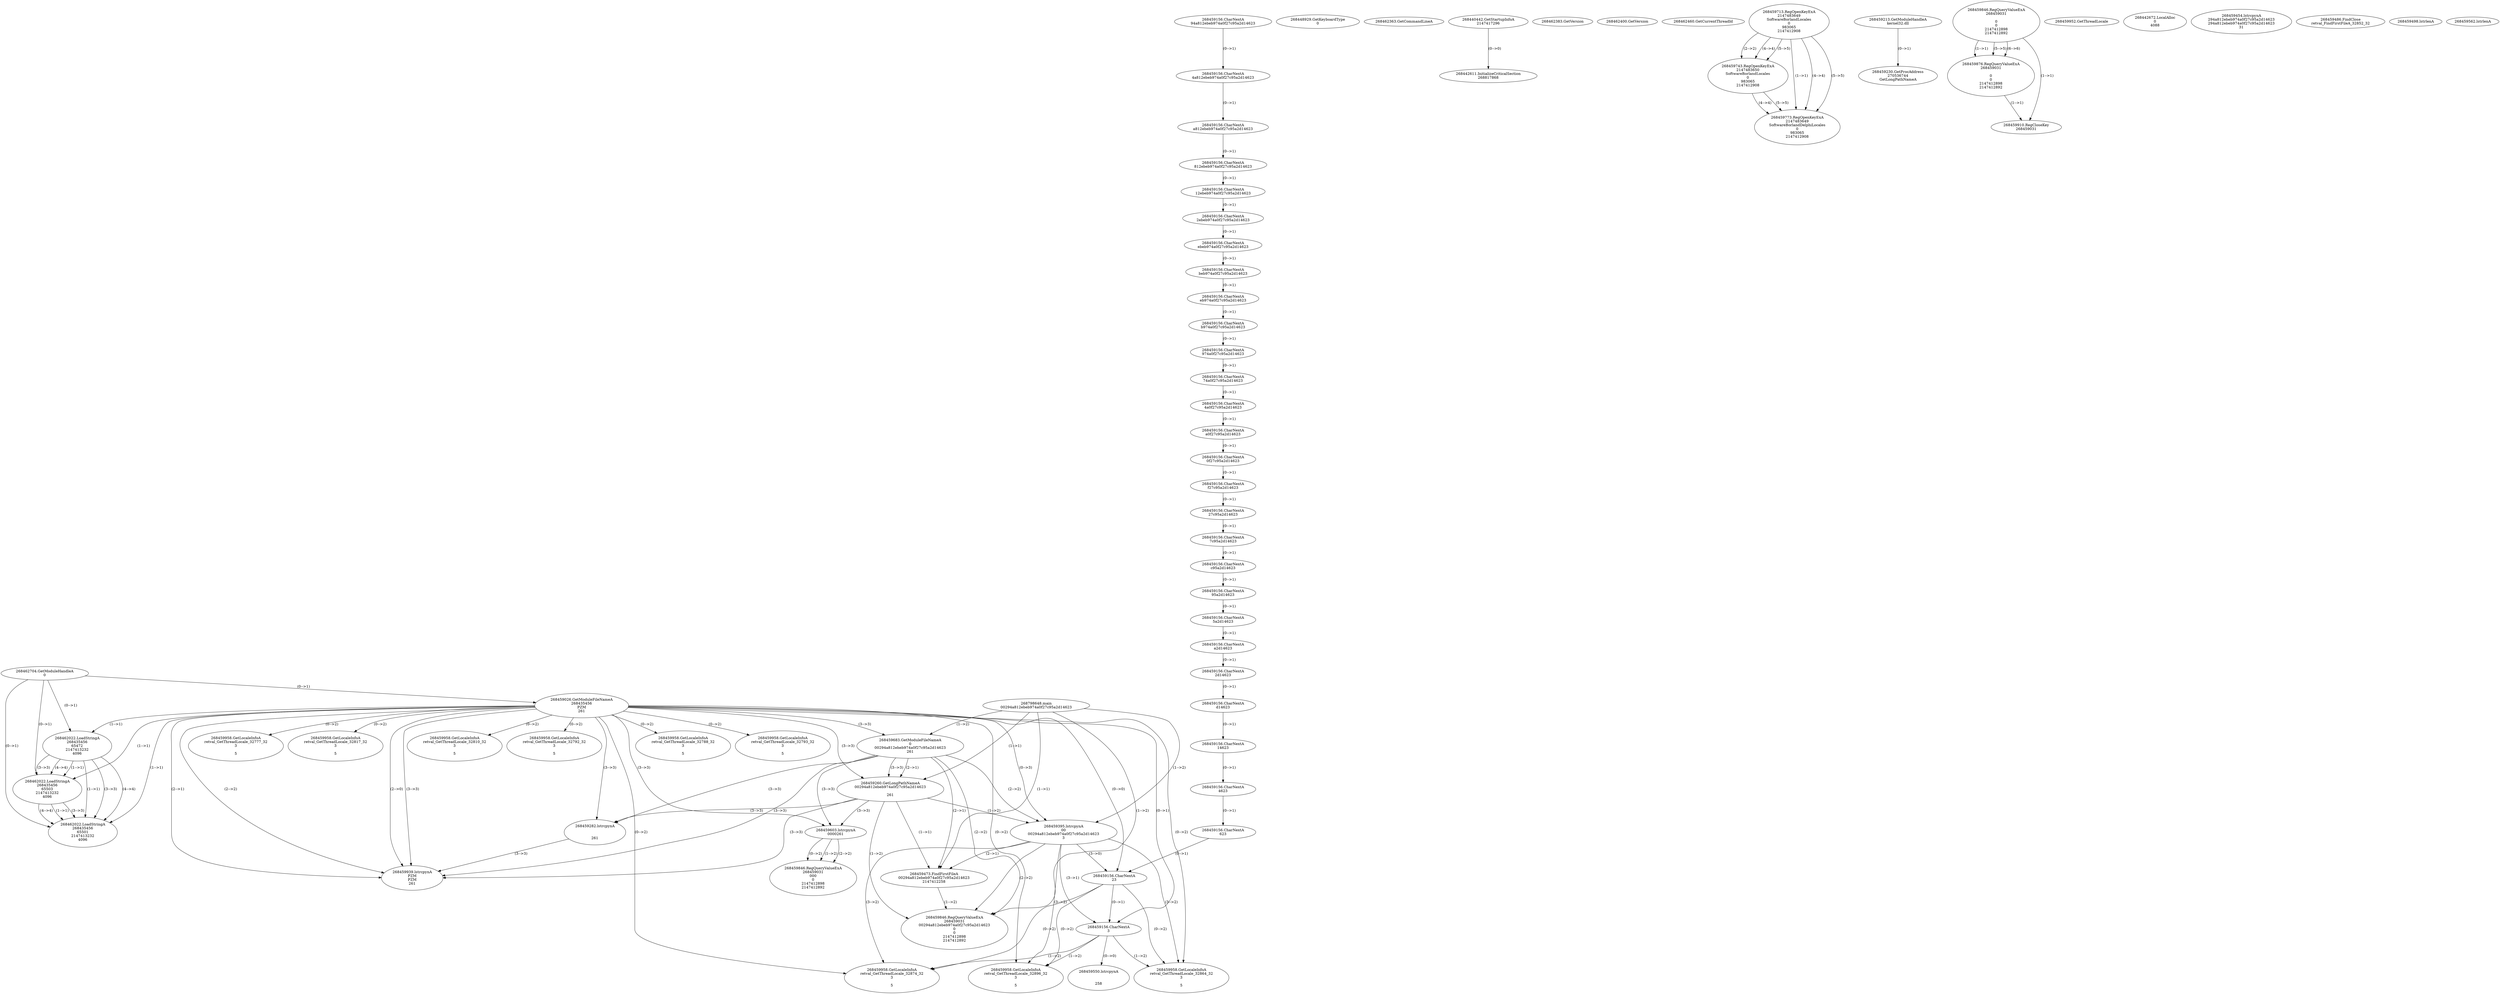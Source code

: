 // Global SCDG with merge call
digraph {
	0 [label="268798648.main
00294a812ebeb974a0f27c95a2d14623"]
	1 [label="268462704.GetModuleHandleA
0"]
	2 [label="268448929.GetKeyboardType
0"]
	3 [label="268462363.GetCommandLineA
"]
	4 [label="268440442.GetStartupInfoA
2147417296"]
	5 [label="268462383.GetVersion
"]
	6 [label="268462400.GetVersion
"]
	7 [label="268462460.GetCurrentThreadId
"]
	8 [label="268459026.GetModuleFileNameA
268435456
PZM
261"]
	1 -> 8 [label="(0-->1)"]
	9 [label="268459683.GetModuleFileNameA
0
00294a812ebeb974a0f27c95a2d14623
261"]
	0 -> 9 [label="(1-->2)"]
	8 -> 9 [label="(3-->3)"]
	10 [label="268459713.RegOpenKeyExA
2147483649
Software\Borland\Locales
0
983065
2147412908"]
	11 [label="268459213.GetModuleHandleA
kernel32.dll"]
	12 [label="268459230.GetProcAddress
270536744
GetLongPathNameA"]
	11 -> 12 [label="(0-->1)"]
	13 [label="268459260.GetLongPathNameA
00294a812ebeb974a0f27c95a2d14623

261"]
	0 -> 13 [label="(1-->1)"]
	9 -> 13 [label="(2-->1)"]
	8 -> 13 [label="(3-->3)"]
	9 -> 13 [label="(3-->3)"]
	14 [label="268459282.lstrcpynA


261"]
	8 -> 14 [label="(3-->3)"]
	9 -> 14 [label="(3-->3)"]
	13 -> 14 [label="(3-->3)"]
	15 [label="268459846.RegQueryValueExA
268459031

0
0
2147412898
2147412892"]
	16 [label="268459876.RegQueryValueExA
268459031

0
0
2147412898
2147412892"]
	15 -> 16 [label="(1-->1)"]
	15 -> 16 [label="(5-->5)"]
	15 -> 16 [label="(6-->6)"]
	17 [label="268459910.RegCloseKey
268459031"]
	15 -> 17 [label="(1-->1)"]
	16 -> 17 [label="(1-->1)"]
	18 [label="268459939.lstrcpynA
PZM
PZM
261"]
	8 -> 18 [label="(2-->1)"]
	8 -> 18 [label="(2-->2)"]
	8 -> 18 [label="(3-->3)"]
	9 -> 18 [label="(3-->3)"]
	13 -> 18 [label="(3-->3)"]
	14 -> 18 [label="(3-->3)"]
	8 -> 18 [label="(2-->0)"]
	19 [label="268459952.GetThreadLocale
"]
	20 [label="268459958.GetLocaleInfoA
retval_GetThreadLocale_32788_32
3

5"]
	8 -> 20 [label="(0-->2)"]
	21 [label="268462022.LoadStringA
268435456
65472
2147413232
4096"]
	1 -> 21 [label="(0-->1)"]
	8 -> 21 [label="(1-->1)"]
	22 [label="268462022.LoadStringA
268435456
65503
2147413232
4096"]
	1 -> 22 [label="(0-->1)"]
	8 -> 22 [label="(1-->1)"]
	21 -> 22 [label="(1-->1)"]
	21 -> 22 [label="(3-->3)"]
	21 -> 22 [label="(4-->4)"]
	23 [label="268442611.InitializeCriticalSection
268817868"]
	4 -> 23 [label="(0-->0)"]
	24 [label="268442672.LocalAlloc
0
4088"]
	25 [label="268459743.RegOpenKeyExA
2147483650
Software\Borland\Locales
0
983065
2147412908"]
	10 -> 25 [label="(2-->2)"]
	10 -> 25 [label="(4-->4)"]
	10 -> 25 [label="(5-->5)"]
	26 [label="268459773.RegOpenKeyExA
2147483649
Software\Borland\Delphi\Locales
0
983065
2147412908"]
	10 -> 26 [label="(1-->1)"]
	10 -> 26 [label="(4-->4)"]
	25 -> 26 [label="(4-->4)"]
	10 -> 26 [label="(5-->5)"]
	25 -> 26 [label="(5-->5)"]
	27 [label="268459958.GetLocaleInfoA
retval_GetThreadLocale_32793_32
3

5"]
	8 -> 27 [label="(0-->2)"]
	28 [label="268462022.LoadStringA
268435456
65501
2147413232
4096"]
	1 -> 28 [label="(0-->1)"]
	8 -> 28 [label="(1-->1)"]
	21 -> 28 [label="(1-->1)"]
	22 -> 28 [label="(1-->1)"]
	21 -> 28 [label="(3-->3)"]
	22 -> 28 [label="(3-->3)"]
	21 -> 28 [label="(4-->4)"]
	22 -> 28 [label="(4-->4)"]
	29 [label="268459395.lstrcpynA
00
00294a812ebeb974a0f27c95a2d14623
3"]
	0 -> 29 [label="(1-->2)"]
	9 -> 29 [label="(2-->2)"]
	13 -> 29 [label="(1-->2)"]
	8 -> 29 [label="(0-->3)"]
	30 [label="268459156.CharNextA
94a812ebeb974a0f27c95a2d14623"]
	31 [label="268459156.CharNextA
4a812ebeb974a0f27c95a2d14623"]
	30 -> 31 [label="(0-->1)"]
	32 [label="268459156.CharNextA
a812ebeb974a0f27c95a2d14623"]
	31 -> 32 [label="(0-->1)"]
	33 [label="268459156.CharNextA
812ebeb974a0f27c95a2d14623"]
	32 -> 33 [label="(0-->1)"]
	34 [label="268459156.CharNextA
12ebeb974a0f27c95a2d14623"]
	33 -> 34 [label="(0-->1)"]
	35 [label="268459156.CharNextA
2ebeb974a0f27c95a2d14623"]
	34 -> 35 [label="(0-->1)"]
	36 [label="268459156.CharNextA
ebeb974a0f27c95a2d14623"]
	35 -> 36 [label="(0-->1)"]
	37 [label="268459156.CharNextA
beb974a0f27c95a2d14623"]
	36 -> 37 [label="(0-->1)"]
	38 [label="268459156.CharNextA
eb974a0f27c95a2d14623"]
	37 -> 38 [label="(0-->1)"]
	39 [label="268459156.CharNextA
b974a0f27c95a2d14623"]
	38 -> 39 [label="(0-->1)"]
	40 [label="268459156.CharNextA
974a0f27c95a2d14623"]
	39 -> 40 [label="(0-->1)"]
	41 [label="268459156.CharNextA
74a0f27c95a2d14623"]
	40 -> 41 [label="(0-->1)"]
	42 [label="268459156.CharNextA
4a0f27c95a2d14623"]
	41 -> 42 [label="(0-->1)"]
	43 [label="268459156.CharNextA
a0f27c95a2d14623"]
	42 -> 43 [label="(0-->1)"]
	44 [label="268459156.CharNextA
0f27c95a2d14623"]
	43 -> 44 [label="(0-->1)"]
	45 [label="268459156.CharNextA
f27c95a2d14623"]
	44 -> 45 [label="(0-->1)"]
	46 [label="268459156.CharNextA
27c95a2d14623"]
	45 -> 46 [label="(0-->1)"]
	47 [label="268459156.CharNextA
7c95a2d14623"]
	46 -> 47 [label="(0-->1)"]
	48 [label="268459156.CharNextA
c95a2d14623"]
	47 -> 48 [label="(0-->1)"]
	49 [label="268459156.CharNextA
95a2d14623"]
	48 -> 49 [label="(0-->1)"]
	50 [label="268459156.CharNextA
5a2d14623"]
	49 -> 50 [label="(0-->1)"]
	51 [label="268459156.CharNextA
a2d14623"]
	50 -> 51 [label="(0-->1)"]
	52 [label="268459156.CharNextA
2d14623"]
	51 -> 52 [label="(0-->1)"]
	53 [label="268459156.CharNextA
d14623"]
	52 -> 53 [label="(0-->1)"]
	54 [label="268459156.CharNextA
14623"]
	53 -> 54 [label="(0-->1)"]
	55 [label="268459156.CharNextA
4623"]
	54 -> 55 [label="(0-->1)"]
	56 [label="268459156.CharNextA
623"]
	55 -> 56 [label="(0-->1)"]
	57 [label="268459156.CharNextA
23"]
	56 -> 57 [label="(0-->1)"]
	8 -> 57 [label="(0-->0)"]
	29 -> 57 [label="(3-->0)"]
	58 [label="268459156.CharNextA
3"]
	8 -> 58 [label="(0-->1)"]
	29 -> 58 [label="(3-->1)"]
	57 -> 58 [label="(0-->1)"]
	59 [label="268459454.lstrcpynA
294a812ebeb974a0f27c95a2d14623
294a812ebeb974a0f27c95a2d14623
31"]
	60 [label="268459473.FindFirstFileA
00294a812ebeb974a0f27c95a2d14623
2147412258"]
	0 -> 60 [label="(1-->1)"]
	9 -> 60 [label="(2-->1)"]
	13 -> 60 [label="(1-->1)"]
	29 -> 60 [label="(2-->1)"]
	61 [label="268459486.FindClose
retval_FindFirstFileA_32852_32"]
	62 [label="268459498.lstrlenA
"]
	63 [label="268459550.lstrcpynA


258"]
	58 -> 63 [label="(0-->0)"]
	64 [label="268459562.lstrlenA
"]
	65 [label="268459603.lstrcpynA
00\
00\
261"]
	8 -> 65 [label="(3-->3)"]
	9 -> 65 [label="(3-->3)"]
	13 -> 65 [label="(3-->3)"]
	66 [label="268459846.RegQueryValueExA
268459031
00\
0
0
2147412898
2147412892"]
	65 -> 66 [label="(1-->2)"]
	65 -> 66 [label="(2-->2)"]
	65 -> 66 [label="(0-->2)"]
	67 [label="268459958.GetLocaleInfoA
retval_GetThreadLocale_32874_32
3

5"]
	8 -> 67 [label="(0-->2)"]
	29 -> 67 [label="(3-->2)"]
	57 -> 67 [label="(0-->2)"]
	58 -> 67 [label="(1-->2)"]
	68 [label="268459958.GetLocaleInfoA
retval_GetThreadLocale_32896_32
3

5"]
	8 -> 68 [label="(0-->2)"]
	29 -> 68 [label="(3-->2)"]
	57 -> 68 [label="(0-->2)"]
	58 -> 68 [label="(1-->2)"]
	69 [label="268459958.GetLocaleInfoA
retval_GetThreadLocale_32777_32
3

5"]
	8 -> 69 [label="(0-->2)"]
	70 [label="268459958.GetLocaleInfoA
retval_GetThreadLocale_32817_32
3

5"]
	8 -> 70 [label="(0-->2)"]
	71 [label="268459958.GetLocaleInfoA
retval_GetThreadLocale_32810_32
3

5"]
	8 -> 71 [label="(0-->2)"]
	72 [label="268459958.GetLocaleInfoA
retval_GetThreadLocale_32792_32
3

5"]
	8 -> 72 [label="(0-->2)"]
	73 [label="268459846.RegQueryValueExA
268459031
00294a812ebeb974a0f27c95a2d14623
0
0
2147412898
2147412892"]
	0 -> 73 [label="(1-->2)"]
	9 -> 73 [label="(2-->2)"]
	13 -> 73 [label="(1-->2)"]
	29 -> 73 [label="(2-->2)"]
	60 -> 73 [label="(1-->2)"]
	74 [label="268459958.GetLocaleInfoA
retval_GetThreadLocale_32864_32
3

5"]
	8 -> 74 [label="(0-->2)"]
	29 -> 74 [label="(3-->2)"]
	57 -> 74 [label="(0-->2)"]
	58 -> 74 [label="(1-->2)"]
}
